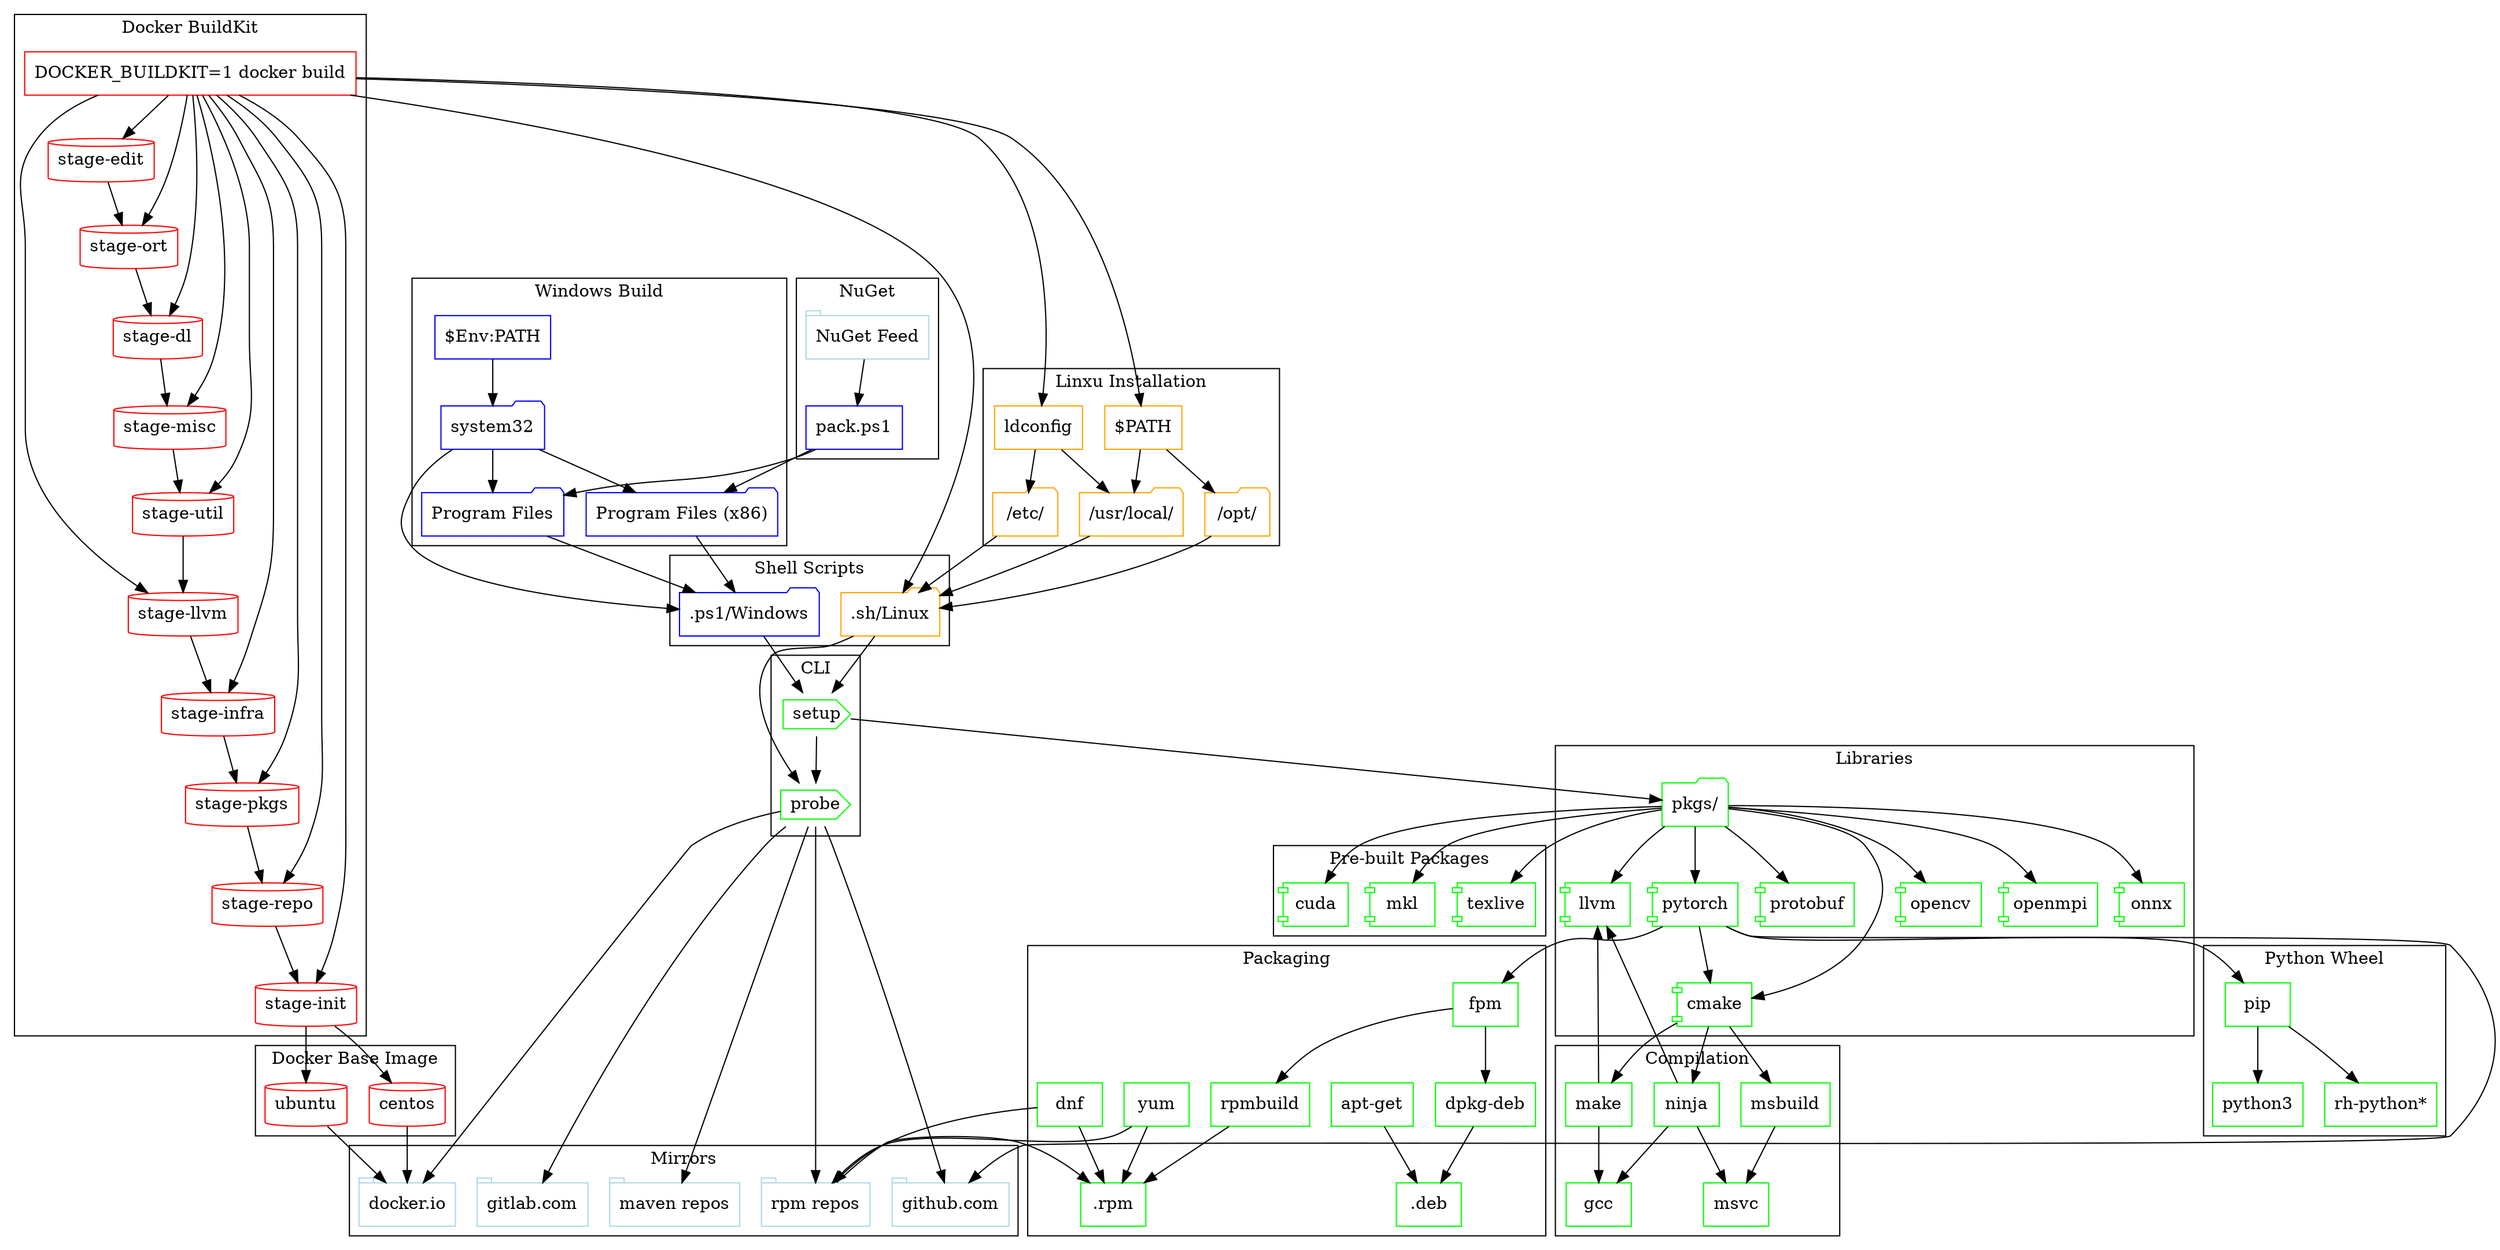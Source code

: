 digraph arch
{
    subgraph cluster_nuget
    {
        label = "NuGet";
        node [color = blue, shape = box] "pack.ps1";
        node [color = lightblue, shape = tab] "NuGet Feed";
        "NuGet Feed" -> "pack.ps1"
    }
    subgraph cluster_win
    {
        label = "Windows Build";
        node [color = blue, shape = box] "$Env:PATH";
        node [color = blue, shape = folder] "Program Files", "Program Files (x86)", "system32";
        "$Env:PATH" -> "system32"
        "system32" -> "Program Files", "Program Files (x86)"
    }
    subgraph cluster_docker_buildkit
    {
        label = "Docker BuildKit";
        node [color = red, shape = box] "DOCKER_BUILDKIT=1 docker build";
        node [color = red, shape = cylinder] "stage-init", "stage-repo", "stage-pkgs", "stage-infra", "stage-llvm", "stage-util", "stage-misc", "stage-dl", "stage-ort", "stage-edit";
        "DOCKER_BUILDKIT=1 docker build" -> "stage-init", "stage-repo", "stage-pkgs", "stage-infra", "stage-llvm", "stage-util", "stage-misc", "stage-dl", "stage-ort", "stage-edit";
        "stage-edit" -> "stage-ort";
        "stage-ort" -> "stage-dl";
        "stage-dl" -> "stage-misc";
        "stage-misc" -> "stage-util";
        "stage-util" -> "stage-llvm";
        "stage-llvm" -> "stage-infra";
        "stage-infra" -> "stage-pkgs";
        "stage-pkgs" -> "stage-repo";
        "stage-repo" -> "stage-init";
    }
    subgraph cluster_docker_base
    {
        label = "Docker Base Image";
        node [color = red, shape = cylinder] "centos", "ubuntu"
    }
    subgraph cluster_Linux
    {
        label = "Linxu Installation";
        node [color = orange, shape = box] "ldconfig", "$PATH";
        node [color = orange, shape = folder] "/usr/local/", "/opt/", "/etc/";
        "ldconfig" -> "/usr/local/", "/etc/"
        "$PATH" -> "/usr/local/", "/opt/"
    }
    subgraph cluster_shell
    {
        label = "Shell Scripts";
        node [color = orange, shape = folder] ".sh/Linux";
        node [color = blue, shape = folder] ".ps1/Windows";
    }
    subgraph cluster_setup
    {
        label = "CLI";
        node [color = green, shape = cds] "setup";
        node [color = green, shape = cds] "probe";
        "setup" -> "probe";
    }
    subgraph cluster_mirror
    {
        label = "Mirrors";
        node [color = lightblue, shape = tab] "github.com", "gitlab.com", "docker.io", "rpm repos", "maven repos";
    }
    subgraph cluster_libs
    {
        label = "Libraries";
        node [color = green, shape = folder] "pkgs/";
        node [color = green, shape = component] cmake, protobuf, llvm, opencv, openmpi, onnx, pytorch;
        "pkgs/" -> cmake, protobuf, llvm, opencv, openmpi, onnx, pytorch;
    }
    subgraph cluster_prebuilt_pkgs
    {
        label = "Pre-built Packages";
        node [color = green, shape = component] mkl, cuda, texlive;
        "pkgs/" -> mkl, cuda, texlive;
    }
    subgraph cluster_compile
    {
        label = "Compilation";
        node [color = green, shape = box] make, ninja, msbuild;
        node [color = green, shape = box] gcc, llvm, msvc;
        make, ninja -> gcc, llvm
        ninja, msbuild -> msvc
    }
    subgraph cluster_packaging
    {
        label = "Packaging";
        node [color = green, shape = box] "fpm";
        node [color = green, shape = box] "yum", "dnf", "apt-get";
        node [color = green, shape = box] "rpmbuild", "dpkg-deb";
        node [color = green, shape = box] ".rpm",".deb";
        "fpm" -> "rpmbuild", "dpkg-deb";
        "yum", "dnf", "rpmbuild" -> ".rpm";
        "apt-get", "dpkg-deb" -> ".deb";
    }
    subgraph cluster_pip
    {
        label = "Python Wheel";
        node [color = green, shape = box] "pip";
        node [color = green, shape = box] "python3", "rh-python*";
        "pip" -> "python3", "rh-python*"
    }
    "pack.ps1" -> "Program Files", "Program Files (x86)";
    "Program Files", "Program Files (x86)", "system32" -> ".ps1/Windows"
    "stage-init" -> "centos", "ubuntu";
    "centos", "ubuntu" -> "docker.io";
    "DOCKER_BUILDKIT=1 docker build" -> ".sh/Linux";
    "DOCKER_BUILDKIT=1 docker build" -> "$PATH", "ldconfig";
    "/usr/local/", "/opt/", "/etc/" -> ".sh/Linux";
    ".sh/Linux", ".ps1/Windows" -> "setup";
    ".sh/Linux" -> "probe";
    "probe" -> "github.com", "gitlab.com", "docker.io", "rpm repos", "maven repos";
    "setup" -> "pkgs/";
    pytorch -> "github.com", cmake, "fpm", "pip"
    cmake -> make, ninja, msbuild
    "yum", "dnf" -> "rpm repos";
    "rpm repos" -> ".rpm";
}

